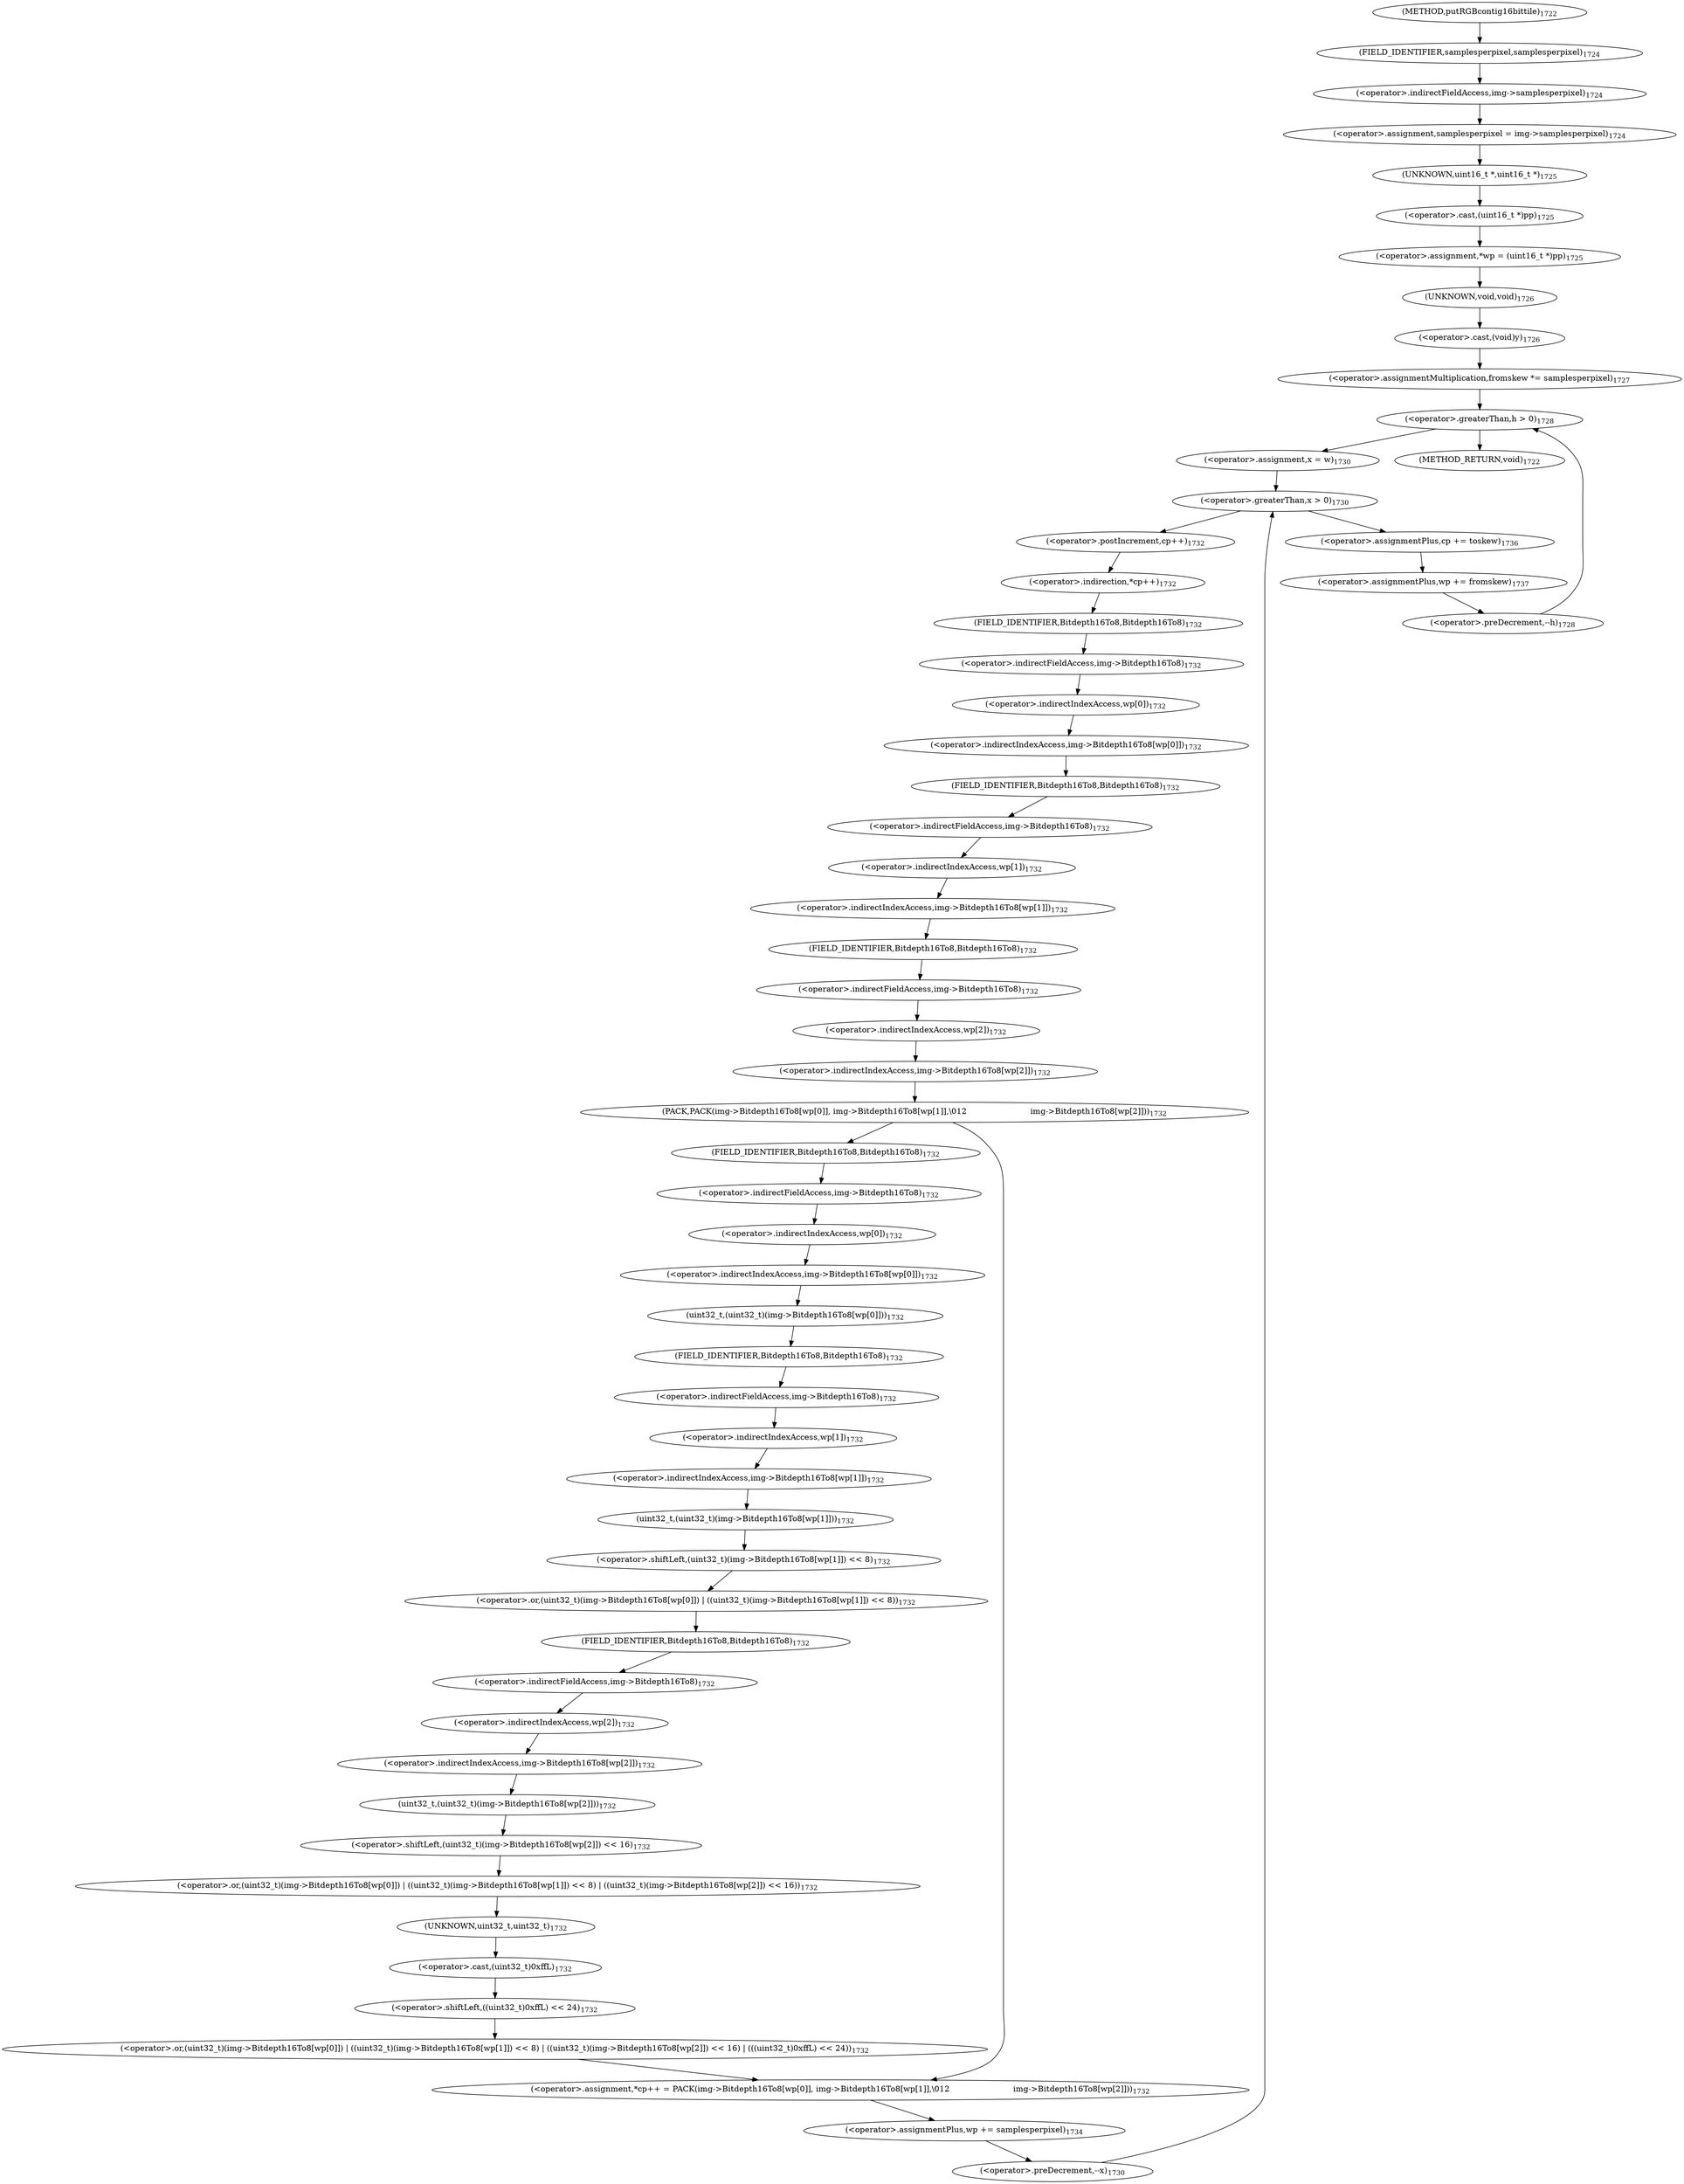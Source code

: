 digraph "putRGBcontig16bittile" {  
"51738" [label = <(&lt;operator&gt;.assignment,samplesperpixel = img-&gt;samplesperpixel)<SUB>1724</SUB>> ]
"51744" [label = <(&lt;operator&gt;.assignment,*wp = (uint16_t *)pp)<SUB>1725</SUB>> ]
"51749" [label = <(&lt;operator&gt;.cast,(void)y)<SUB>1726</SUB>> ]
"51752" [label = <(&lt;operator&gt;.assignmentMultiplication,fromskew *= samplesperpixel)<SUB>1727</SUB>> ]
"51740" [label = <(&lt;operator&gt;.indirectFieldAccess,img-&gt;samplesperpixel)<SUB>1724</SUB>> ]
"51746" [label = <(&lt;operator&gt;.cast,(uint16_t *)pp)<SUB>1725</SUB>> ]
"51750" [label = <(UNKNOWN,void,void)<SUB>1726</SUB>> ]
"51757" [label = <(&lt;operator&gt;.greaterThan,h &gt; 0)<SUB>1728</SUB>> ]
"51760" [label = <(&lt;operator&gt;.preDecrement,--h)<SUB>1728</SUB>> ]
"51742" [label = <(FIELD_IDENTIFIER,samplesperpixel,samplesperpixel)<SUB>1724</SUB>> ]
"51747" [label = <(UNKNOWN,uint16_t *,uint16_t *)<SUB>1725</SUB>> ]
"51840" [label = <(&lt;operator&gt;.assignmentPlus,cp += toskew)<SUB>1736</SUB>> ]
"51843" [label = <(&lt;operator&gt;.assignmentPlus,wp += fromskew)<SUB>1737</SUB>> ]
"51768" [label = <(&lt;operator&gt;.greaterThan,x &gt; 0)<SUB>1730</SUB>> ]
"51771" [label = <(&lt;operator&gt;.preDecrement,--x)<SUB>1730</SUB>> ]
"51765" [label = <(&lt;operator&gt;.assignment,x = w)<SUB>1730</SUB>> ]
"51774" [label = <(&lt;operator&gt;.assignment,*cp++ = PACK(img-&gt;Bitdepth16To8[wp[0]], img-&gt;Bitdepth16To8[wp[1]],\012                         img-&gt;Bitdepth16To8[wp[2]]))<SUB>1732</SUB>> ]
"51837" [label = <(&lt;operator&gt;.assignmentPlus,wp += samplesperpixel)<SUB>1734</SUB>> ]
"51775" [label = <(&lt;operator&gt;.indirection,*cp++)<SUB>1732</SUB>> ]
"51778" [label = <(PACK,PACK(img-&gt;Bitdepth16To8[wp[0]], img-&gt;Bitdepth16To8[wp[1]],\012                         img-&gt;Bitdepth16To8[wp[2]]))<SUB>1732</SUB>> ]
"51776" [label = <(&lt;operator&gt;.postIncrement,cp++)<SUB>1732</SUB>> ]
"51779" [label = <(&lt;operator&gt;.indirectIndexAccess,img-&gt;Bitdepth16To8[wp[0]])<SUB>1732</SUB>> ]
"51786" [label = <(&lt;operator&gt;.indirectIndexAccess,img-&gt;Bitdepth16To8[wp[1]])<SUB>1732</SUB>> ]
"51793" [label = <(&lt;operator&gt;.indirectIndexAccess,img-&gt;Bitdepth16To8[wp[2]])<SUB>1732</SUB>> ]
"51780" [label = <(&lt;operator&gt;.indirectFieldAccess,img-&gt;Bitdepth16To8)<SUB>1732</SUB>> ]
"51783" [label = <(&lt;operator&gt;.indirectIndexAccess,wp[0])<SUB>1732</SUB>> ]
"51787" [label = <(&lt;operator&gt;.indirectFieldAccess,img-&gt;Bitdepth16To8)<SUB>1732</SUB>> ]
"51790" [label = <(&lt;operator&gt;.indirectIndexAccess,wp[1])<SUB>1732</SUB>> ]
"51794" [label = <(&lt;operator&gt;.indirectFieldAccess,img-&gt;Bitdepth16To8)<SUB>1732</SUB>> ]
"51797" [label = <(&lt;operator&gt;.indirectIndexAccess,wp[2])<SUB>1732</SUB>> ]
"51801" [label = <(&lt;operator&gt;.or,(uint32_t)(img-&gt;Bitdepth16To8[wp[0]]) | ((uint32_t)(img-&gt;Bitdepth16To8[wp[1]]) &lt;&lt; 8) | ((uint32_t)(img-&gt;Bitdepth16To8[wp[2]]) &lt;&lt; 16) | (((uint32_t)0xffL) &lt;&lt; 24))<SUB>1732</SUB>> ]
"51782" [label = <(FIELD_IDENTIFIER,Bitdepth16To8,Bitdepth16To8)<SUB>1732</SUB>> ]
"51789" [label = <(FIELD_IDENTIFIER,Bitdepth16To8,Bitdepth16To8)<SUB>1732</SUB>> ]
"51796" [label = <(FIELD_IDENTIFIER,Bitdepth16To8,Bitdepth16To8)<SUB>1732</SUB>> ]
"51802" [label = <(&lt;operator&gt;.or,(uint32_t)(img-&gt;Bitdepth16To8[wp[0]]) | ((uint32_t)(img-&gt;Bitdepth16To8[wp[1]]) &lt;&lt; 8) | ((uint32_t)(img-&gt;Bitdepth16To8[wp[2]]) &lt;&lt; 16))<SUB>1732</SUB>> ]
"51832" [label = <(&lt;operator&gt;.shiftLeft,((uint32_t)0xffL) &lt;&lt; 24)<SUB>1732</SUB>> ]
"51803" [label = <(&lt;operator&gt;.or,(uint32_t)(img-&gt;Bitdepth16To8[wp[0]]) | ((uint32_t)(img-&gt;Bitdepth16To8[wp[1]]) &lt;&lt; 8))<SUB>1732</SUB>> ]
"51822" [label = <(&lt;operator&gt;.shiftLeft,(uint32_t)(img-&gt;Bitdepth16To8[wp[2]]) &lt;&lt; 16)<SUB>1732</SUB>> ]
"51833" [label = <(&lt;operator&gt;.cast,(uint32_t)0xffL)<SUB>1732</SUB>> ]
"51804" [label = <(uint32_t,(uint32_t)(img-&gt;Bitdepth16To8[wp[0]]))<SUB>1732</SUB>> ]
"51812" [label = <(&lt;operator&gt;.shiftLeft,(uint32_t)(img-&gt;Bitdepth16To8[wp[1]]) &lt;&lt; 8)<SUB>1732</SUB>> ]
"51823" [label = <(uint32_t,(uint32_t)(img-&gt;Bitdepth16To8[wp[2]]))<SUB>1732</SUB>> ]
"51834" [label = <(UNKNOWN,uint32_t,uint32_t)<SUB>1732</SUB>> ]
"51805" [label = <(&lt;operator&gt;.indirectIndexAccess,img-&gt;Bitdepth16To8[wp[0]])<SUB>1732</SUB>> ]
"51813" [label = <(uint32_t,(uint32_t)(img-&gt;Bitdepth16To8[wp[1]]))<SUB>1732</SUB>> ]
"51824" [label = <(&lt;operator&gt;.indirectIndexAccess,img-&gt;Bitdepth16To8[wp[2]])<SUB>1732</SUB>> ]
"51806" [label = <(&lt;operator&gt;.indirectFieldAccess,img-&gt;Bitdepth16To8)<SUB>1732</SUB>> ]
"51809" [label = <(&lt;operator&gt;.indirectIndexAccess,wp[0])<SUB>1732</SUB>> ]
"51814" [label = <(&lt;operator&gt;.indirectIndexAccess,img-&gt;Bitdepth16To8[wp[1]])<SUB>1732</SUB>> ]
"51825" [label = <(&lt;operator&gt;.indirectFieldAccess,img-&gt;Bitdepth16To8)<SUB>1732</SUB>> ]
"51828" [label = <(&lt;operator&gt;.indirectIndexAccess,wp[2])<SUB>1732</SUB>> ]
"51808" [label = <(FIELD_IDENTIFIER,Bitdepth16To8,Bitdepth16To8)<SUB>1732</SUB>> ]
"51815" [label = <(&lt;operator&gt;.indirectFieldAccess,img-&gt;Bitdepth16To8)<SUB>1732</SUB>> ]
"51818" [label = <(&lt;operator&gt;.indirectIndexAccess,wp[1])<SUB>1732</SUB>> ]
"51827" [label = <(FIELD_IDENTIFIER,Bitdepth16To8,Bitdepth16To8)<SUB>1732</SUB>> ]
"51817" [label = <(FIELD_IDENTIFIER,Bitdepth16To8,Bitdepth16To8)<SUB>1732</SUB>> ]
"51726" [label = <(METHOD,putRGBcontig16bittile)<SUB>1722</SUB>> ]
"51846" [label = <(METHOD_RETURN,void)<SUB>1722</SUB>> ]
  "51738" -> "51747" 
  "51744" -> "51750" 
  "51749" -> "51752" 
  "51752" -> "51757" 
  "51740" -> "51738" 
  "51746" -> "51744" 
  "51750" -> "51749" 
  "51757" -> "51846" 
  "51757" -> "51765" 
  "51760" -> "51757" 
  "51742" -> "51740" 
  "51747" -> "51746" 
  "51840" -> "51843" 
  "51843" -> "51760" 
  "51768" -> "51776" 
  "51768" -> "51840" 
  "51771" -> "51768" 
  "51765" -> "51768" 
  "51774" -> "51837" 
  "51837" -> "51771" 
  "51775" -> "51782" 
  "51778" -> "51774" 
  "51778" -> "51808" 
  "51776" -> "51775" 
  "51779" -> "51789" 
  "51786" -> "51796" 
  "51793" -> "51778" 
  "51780" -> "51783" 
  "51783" -> "51779" 
  "51787" -> "51790" 
  "51790" -> "51786" 
  "51794" -> "51797" 
  "51797" -> "51793" 
  "51801" -> "51774" 
  "51782" -> "51780" 
  "51789" -> "51787" 
  "51796" -> "51794" 
  "51802" -> "51834" 
  "51832" -> "51801" 
  "51803" -> "51827" 
  "51822" -> "51802" 
  "51833" -> "51832" 
  "51804" -> "51817" 
  "51812" -> "51803" 
  "51823" -> "51822" 
  "51834" -> "51833" 
  "51805" -> "51804" 
  "51813" -> "51812" 
  "51824" -> "51823" 
  "51806" -> "51809" 
  "51809" -> "51805" 
  "51814" -> "51813" 
  "51825" -> "51828" 
  "51828" -> "51824" 
  "51808" -> "51806" 
  "51815" -> "51818" 
  "51818" -> "51814" 
  "51827" -> "51825" 
  "51817" -> "51815" 
  "51726" -> "51742" 
}
